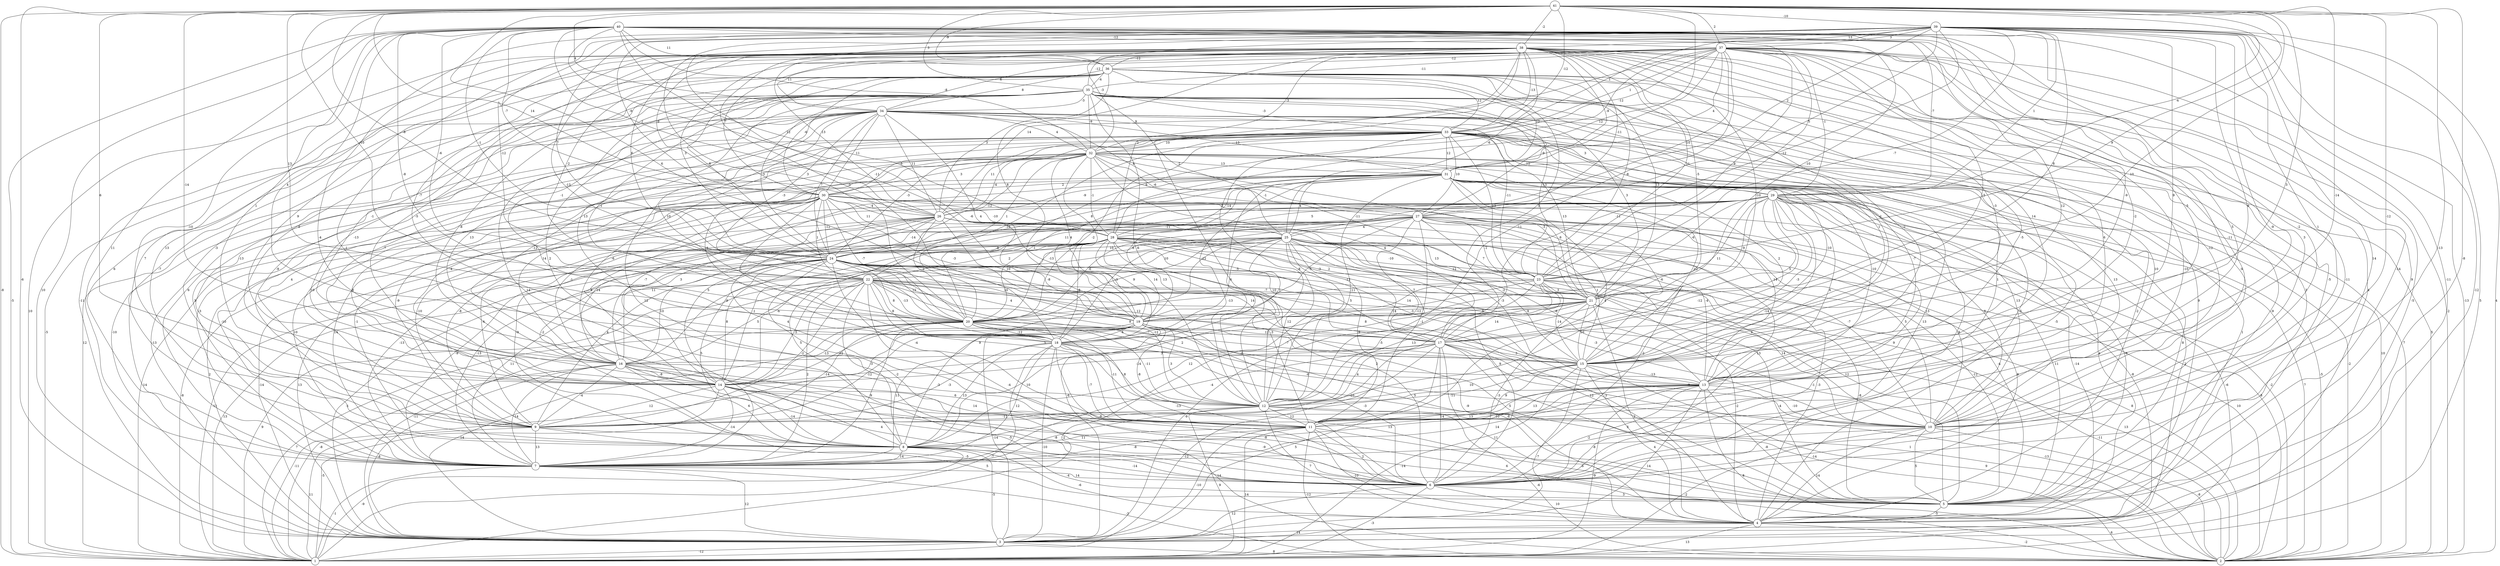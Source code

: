 graph { 
	 fontname="Helvetica,Arial,sans-serif" 
	 node [shape = circle]; 
	 41 -- 1 [label = "-8"];
	 41 -- 3 [label = "-6"];
	 41 -- 5 [label = "-8"];
	 41 -- 6 [label = "-13"];
	 41 -- 10 [label = "-12"];
	 41 -- 13 [label = "-14"];
	 41 -- 14 [label = "6"];
	 41 -- 15 [label = "3"];
	 41 -- 16 [label = "-14"];
	 41 -- 17 [label = "10"];
	 41 -- 19 [label = "6"];
	 41 -- 20 [label = "13"];
	 41 -- 22 [label = "-10"];
	 41 -- 23 [label = "9"];
	 41 -- 24 [label = "-8"];
	 41 -- 26 [label = "14"];
	 41 -- 28 [label = "12"];
	 41 -- 29 [label = "-4"];
	 41 -- 33 [label = "-12"];
	 41 -- 34 [label = "4"];
	 41 -- 35 [label = "3"];
	 41 -- 36 [label = "-9"];
	 41 -- 37 [label = "2"];
	 41 -- 38 [label = "-2"];
	 41 -- 39 [label = "-10"];
	 40 -- 1 [label = "-5"];
	 40 -- 2 [label = "-13"];
	 40 -- 3 [label = "10"];
	 40 -- 4 [label = "-11"];
	 40 -- 5 [label = "-14"];
	 40 -- 7 [label = "11"];
	 40 -- 9 [label = "-10"];
	 40 -- 10 [label = "-2"];
	 40 -- 11 [label = "5"];
	 40 -- 12 [label = "-6"];
	 40 -- 13 [label = "-5"];
	 40 -- 14 [label = "1"];
	 40 -- 15 [label = "-9"];
	 40 -- 18 [label = "4"];
	 40 -- 20 [label = "-8"];
	 40 -- 21 [label = "-10"];
	 40 -- 22 [label = "-6"];
	 40 -- 23 [label = "-12"];
	 40 -- 24 [label = "-1"];
	 40 -- 26 [label = "2"];
	 40 -- 28 [label = "12"];
	 40 -- 29 [label = "-7"];
	 40 -- 30 [label = "-7"];
	 40 -- 32 [label = "-8"];
	 40 -- 36 [label = "11"];
	 40 -- 37 [label = "-12"];
	 39 -- 1 [label = "5"];
	 39 -- 2 [label = "4"];
	 39 -- 3 [label = "-12"];
	 39 -- 4 [label = "-11"];
	 39 -- 6 [label = "14"];
	 39 -- 7 [label = "-1"];
	 39 -- 8 [label = "-4"];
	 39 -- 10 [label = "1"];
	 39 -- 11 [label = "-9"];
	 39 -- 12 [label = "-11"];
	 39 -- 13 [label = "9"];
	 39 -- 15 [label = "9"];
	 39 -- 18 [label = "-5"];
	 39 -- 19 [label = "-11"];
	 39 -- 20 [label = "3"];
	 39 -- 21 [label = "8"];
	 39 -- 22 [label = "-12"];
	 39 -- 23 [label = "-7"];
	 39 -- 24 [label = "7"];
	 39 -- 27 [label = "5"];
	 39 -- 29 [label = "1"];
	 39 -- 30 [label = "-9"];
	 39 -- 31 [label = "2"];
	 39 -- 32 [label = "-3"];
	 39 -- 33 [label = "1"];
	 39 -- 37 [label = "3"];
	 39 -- 38 [label = "13"];
	 38 -- 1 [label = "10"];
	 38 -- 3 [label = "-11"];
	 38 -- 5 [label = "-5"];
	 38 -- 6 [label = "-10"];
	 38 -- 8 [label = "13"];
	 38 -- 10 [label = "-11"];
	 38 -- 11 [label = "6"];
	 38 -- 12 [label = "7"];
	 38 -- 13 [label = "14"];
	 38 -- 14 [label = "9"];
	 38 -- 15 [label = "-3"];
	 38 -- 17 [label = "-10"];
	 38 -- 18 [label = "-7"];
	 38 -- 19 [label = "8"];
	 38 -- 20 [label = "-13"];
	 38 -- 21 [label = "-5"];
	 38 -- 23 [label = "11"];
	 38 -- 24 [label = "6"];
	 38 -- 25 [label = "-6"];
	 38 -- 26 [label = "13"];
	 38 -- 27 [label = "-11"];
	 38 -- 28 [label = "2"];
	 38 -- 30 [label = "-9"];
	 38 -- 31 [label = "-9"];
	 38 -- 32 [label = "-3"];
	 38 -- 33 [label = "-13"];
	 38 -- 34 [label = "11"];
	 38 -- 35 [label = "-12"];
	 38 -- 36 [label = "-12"];
	 37 -- 2 [label = "-2"];
	 37 -- 3 [label = "-5"];
	 37 -- 4 [label = "4"];
	 37 -- 5 [label = "9"];
	 37 -- 6 [label = "-9"];
	 37 -- 7 [label = "7"];
	 37 -- 10 [label = "3"];
	 37 -- 12 [label = "-11"];
	 37 -- 13 [label = "-2"];
	 37 -- 14 [label = "-5"];
	 37 -- 15 [label = "12"];
	 37 -- 17 [label = "-5"];
	 37 -- 18 [label = "-1"];
	 37 -- 20 [label = "6"];
	 37 -- 22 [label = "-2"];
	 37 -- 23 [label = "9"];
	 37 -- 24 [label = "3"];
	 37 -- 25 [label = "-10"];
	 37 -- 26 [label = "14"];
	 37 -- 29 [label = "-1"];
	 37 -- 30 [label = "7"];
	 37 -- 31 [label = "4"];
	 37 -- 32 [label = "-12"];
	 37 -- 33 [label = "1"];
	 37 -- 34 [label = "6"];
	 37 -- 35 [label = "-11"];
	 37 -- 36 [label = "-12"];
	 36 -- 4 [label = "9"];
	 36 -- 5 [label = "3"];
	 36 -- 7 [label = "6"];
	 36 -- 9 [label = "-3"];
	 36 -- 10 [label = "-12"];
	 36 -- 13 [label = "-2"];
	 36 -- 14 [label = "9"];
	 36 -- 15 [label = "-1"];
	 36 -- 16 [label = "-1"];
	 36 -- 17 [label = "5"];
	 36 -- 20 [label = "-1"];
	 36 -- 21 [label = "13"];
	 36 -- 23 [label = "-8"];
	 36 -- 24 [label = "8"];
	 36 -- 26 [label = "3"];
	 36 -- 30 [label = "-6"];
	 36 -- 31 [label = "12"];
	 36 -- 33 [label = "12"];
	 36 -- 34 [label = "8"];
	 36 -- 35 [label = "-4"];
	 35 -- 1 [label = "-5"];
	 35 -- 2 [label = "5"];
	 35 -- 4 [label = "-2"];
	 35 -- 6 [label = "14"];
	 35 -- 8 [label = "-7"];
	 35 -- 9 [label = "-13"];
	 35 -- 11 [label = "2"];
	 35 -- 12 [label = "-6"];
	 35 -- 13 [label = "-5"];
	 35 -- 14 [label = "-13"];
	 35 -- 15 [label = "1"];
	 35 -- 16 [label = "-8"];
	 35 -- 18 [label = "13"];
	 35 -- 20 [label = "-1"];
	 35 -- 21 [label = "3"];
	 35 -- 23 [label = "-13"];
	 35 -- 24 [label = "-3"];
	 35 -- 25 [label = "-2"];
	 35 -- 27 [label = "-9"];
	 35 -- 32 [label = "-9"];
	 35 -- 33 [label = "-3"];
	 35 -- 34 [label = "-3"];
	 34 -- 1 [label = "12"];
	 34 -- 2 [label = "7"];
	 34 -- 3 [label = "-10"];
	 34 -- 4 [label = "-5"];
	 34 -- 5 [label = "-9"];
	 34 -- 6 [label = "12"];
	 34 -- 7 [label = "6"];
	 34 -- 9 [label = "-9"];
	 34 -- 10 [label = "10"];
	 34 -- 14 [label = "-7"];
	 34 -- 16 [label = "13"];
	 34 -- 19 [label = "4"];
	 34 -- 20 [label = "10"];
	 34 -- 22 [label = "-3"];
	 34 -- 23 [label = "-11"];
	 34 -- 24 [label = "7"];
	 34 -- 26 [label = "11"];
	 34 -- 27 [label = "4"];
	 34 -- 29 [label = "3"];
	 34 -- 30 [label = "11"];
	 34 -- 31 [label = "13"];
	 34 -- 32 [label = "4"];
	 34 -- 33 [label = "9"];
	 33 -- 2 [label = "10"];
	 33 -- 3 [label = "-13"];
	 33 -- 4 [label = "1"];
	 33 -- 6 [label = "-5"];
	 33 -- 7 [label = "3"];
	 33 -- 8 [label = "8"];
	 33 -- 9 [label = "4"];
	 33 -- 10 [label = "13"];
	 33 -- 11 [label = "1"];
	 33 -- 12 [label = "-8"];
	 33 -- 13 [label = "-7"];
	 33 -- 14 [label = "-6"];
	 33 -- 15 [label = "-10"];
	 33 -- 16 [label = "-12"];
	 33 -- 18 [label = "-2"];
	 33 -- 20 [label = "-10"];
	 33 -- 21 [label = "13"];
	 33 -- 23 [label = "13"];
	 33 -- 24 [label = "-3"];
	 33 -- 26 [label = "11"];
	 33 -- 27 [label = "10"];
	 33 -- 29 [label = "12"];
	 33 -- 30 [label = "-5"];
	 33 -- 31 [label = "12"];
	 33 -- 32 [label = "10"];
	 32 -- 2 [label = "-2"];
	 32 -- 6 [label = "13"];
	 32 -- 7 [label = "-3"];
	 32 -- 9 [label = "10"];
	 32 -- 12 [label = "13"];
	 32 -- 13 [label = "-10"];
	 32 -- 14 [label = "-4"];
	 32 -- 15 [label = "2"];
	 32 -- 16 [label = "14"];
	 32 -- 17 [label = "4"];
	 32 -- 18 [label = "-4"];
	 32 -- 19 [label = "4"];
	 32 -- 21 [label = "-3"];
	 32 -- 22 [label = "1"];
	 32 -- 23 [label = "-11"];
	 32 -- 24 [label = "-12"];
	 32 -- 26 [label = "-4"];
	 32 -- 27 [label = "-6"];
	 32 -- 28 [label = "-1"];
	 32 -- 30 [label = "3"];
	 32 -- 31 [label = "13"];
	 31 -- 2 [label = "-5"];
	 31 -- 3 [label = "2"];
	 31 -- 4 [label = "4"];
	 31 -- 5 [label = "8"];
	 31 -- 6 [label = "-9"];
	 31 -- 7 [label = "-10"];
	 31 -- 9 [label = "-9"];
	 31 -- 10 [label = "13"];
	 31 -- 11 [label = "4"];
	 31 -- 12 [label = "-11"];
	 31 -- 13 [label = "14"];
	 31 -- 14 [label = "-7"];
	 31 -- 15 [label = "-12"];
	 31 -- 18 [label = "-12"];
	 31 -- 19 [label = "-8"];
	 31 -- 20 [label = "-1"];
	 31 -- 21 [label = "6"];
	 31 -- 24 [label = "8"];
	 31 -- 25 [label = "4"];
	 31 -- 26 [label = "-9"];
	 31 -- 28 [label = "-14"];
	 31 -- 30 [label = "2"];
	 30 -- 1 [label = "-14"];
	 30 -- 2 [label = "-2"];
	 30 -- 3 [label = "2"];
	 30 -- 7 [label = "10"];
	 30 -- 8 [label = "-1"];
	 30 -- 9 [label = "-10"];
	 30 -- 10 [label = "13"];
	 30 -- 14 [label = "8"];
	 30 -- 15 [label = "-6"];
	 30 -- 16 [label = "-1"];
	 30 -- 17 [label = "-3"];
	 30 -- 18 [label = "1"];
	 30 -- 19 [label = "-3"];
	 30 -- 20 [label = "-7"];
	 30 -- 22 [label = "1"];
	 30 -- 24 [label = "-12"];
	 30 -- 25 [label = "-10"];
	 30 -- 26 [label = "-4"];
	 30 -- 28 [label = "11"];
	 29 -- 1 [label = "-6"];
	 29 -- 2 [label = "7"];
	 29 -- 3 [label = "-8"];
	 29 -- 4 [label = "-14"];
	 29 -- 5 [label = "-8"];
	 29 -- 6 [label = "9"];
	 29 -- 7 [label = "14"];
	 29 -- 9 [label = "-8"];
	 29 -- 10 [label = "8"];
	 29 -- 11 [label = "-14"];
	 29 -- 12 [label = "-12"];
	 29 -- 13 [label = "6"];
	 29 -- 14 [label = "5"];
	 29 -- 15 [label = "-3"];
	 29 -- 16 [label = "3"];
	 29 -- 17 [label = "5"];
	 29 -- 19 [label = "11"];
	 29 -- 20 [label = "-13"];
	 29 -- 21 [label = "-9"];
	 29 -- 23 [label = "-6"];
	 29 -- 26 [label = "-3"];
	 29 -- 28 [label = "5"];
	 28 -- 1 [label = "-11"];
	 28 -- 2 [label = "8"];
	 28 -- 5 [label = "12"];
	 28 -- 6 [label = "2"];
	 28 -- 7 [label = "-9"];
	 28 -- 8 [label = "5"];
	 28 -- 10 [label = "6"];
	 28 -- 11 [label = "-3"];
	 28 -- 13 [label = "-3"];
	 28 -- 14 [label = "-1"];
	 28 -- 15 [label = "5"];
	 28 -- 16 [label = "-9"];
	 28 -- 17 [label = "10"];
	 28 -- 18 [label = "-8"];
	 28 -- 19 [label = "14"];
	 28 -- 20 [label = "-8"];
	 28 -- 21 [label = "2"];
	 28 -- 22 [label = "2"];
	 28 -- 23 [label = "-10"];
	 28 -- 24 [label = "-8"];
	 27 -- 2 [label = "8"];
	 27 -- 3 [label = "13"];
	 27 -- 4 [label = "8"];
	 27 -- 5 [label = "11"];
	 27 -- 6 [label = "13"];
	 27 -- 7 [label = "-13"];
	 27 -- 8 [label = "-2"];
	 27 -- 10 [label = "5"];
	 27 -- 11 [label = "-1"];
	 27 -- 12 [label = "-12"];
	 27 -- 13 [label = "-4"];
	 27 -- 15 [label = "1"];
	 27 -- 16 [label = "11"];
	 27 -- 18 [label = "-3"];
	 27 -- 19 [label = "-5"];
	 27 -- 20 [label = "-6"];
	 27 -- 21 [label = "7"];
	 27 -- 23 [label = "-1"];
	 27 -- 24 [label = "11"];
	 27 -- 25 [label = "4"];
	 26 -- 1 [label = "-8"];
	 26 -- 3 [label = "-14"];
	 26 -- 5 [label = "-4"];
	 26 -- 6 [label = "-2"];
	 26 -- 8 [label = "-9"];
	 26 -- 9 [label = "-4"];
	 26 -- 10 [label = "-7"];
	 26 -- 11 [label = "4"];
	 26 -- 15 [label = "-2"];
	 26 -- 16 [label = "14"];
	 26 -- 19 [label = "10"];
	 26 -- 20 [label = "2"];
	 26 -- 24 [label = "-14"];
	 26 -- 25 [label = "-11"];
	 25 -- 2 [label = "10"];
	 25 -- 3 [label = "-6"];
	 25 -- 4 [label = "-3"];
	 25 -- 5 [label = "-12"];
	 25 -- 6 [label = "9"];
	 25 -- 7 [label = "-13"];
	 25 -- 8 [label = "9"];
	 25 -- 9 [label = "4"];
	 25 -- 11 [label = "-9"];
	 25 -- 12 [label = "12"];
	 25 -- 13 [label = "-6"];
	 25 -- 14 [label = "-6"];
	 25 -- 15 [label = "-3"];
	 25 -- 17 [label = "7"];
	 25 -- 18 [label = "1"];
	 25 -- 19 [label = "6"];
	 25 -- 20 [label = "9"];
	 25 -- 21 [label = "12"];
	 25 -- 22 [label = "10"];
	 25 -- 23 [label = "13"];
	 25 -- 24 [label = "10"];
	 24 -- 1 [label = "13"];
	 24 -- 3 [label = "-1"];
	 24 -- 4 [label = "-3"];
	 24 -- 5 [label = "-1"];
	 24 -- 6 [label = "-2"];
	 24 -- 7 [label = "11"];
	 24 -- 8 [label = "5"];
	 24 -- 10 [label = "-3"];
	 24 -- 11 [label = "-4"];
	 24 -- 12 [label = "-12"];
	 24 -- 13 [label = "8"];
	 24 -- 14 [label = "8"];
	 24 -- 16 [label = "10"];
	 24 -- 17 [label = "14"];
	 24 -- 18 [label = "8"];
	 24 -- 19 [label = "10"];
	 24 -- 20 [label = "12"];
	 24 -- 21 [label = "-12"];
	 24 -- 23 [label = "-5"];
	 23 -- 3 [label = "-9"];
	 23 -- 4 [label = "-2"];
	 23 -- 5 [label = "-8"];
	 23 -- 8 [label = "12"];
	 23 -- 10 [label = "14"];
	 23 -- 12 [label = "13"];
	 23 -- 15 [label = "-14"];
	 23 -- 17 [label = "-9"];
	 23 -- 19 [label = "14"];
	 23 -- 20 [label = "-13"];
	 23 -- 21 [label = "3"];
	 22 -- 1 [label = "9"];
	 22 -- 2 [label = "13"];
	 22 -- 3 [label = "-11"];
	 22 -- 4 [label = "-9"];
	 22 -- 5 [label = "12"];
	 22 -- 6 [label = "-4"];
	 22 -- 7 [label = "2"];
	 22 -- 8 [label = "-3"];
	 22 -- 9 [label = "-2"];
	 22 -- 12 [label = "5"];
	 22 -- 13 [label = "-7"];
	 22 -- 14 [label = "-5"];
	 22 -- 15 [label = "9"];
	 22 -- 16 [label = "5"];
	 22 -- 17 [label = "12"];
	 22 -- 18 [label = "8"];
	 22 -- 19 [label = "4"];
	 22 -- 20 [label = "-13"];
	 22 -- 21 [label = "-7"];
	 21 -- 1 [label = "-2"];
	 21 -- 2 [label = "-11"];
	 21 -- 4 [label = "2"];
	 21 -- 5 [label = "-4"];
	 21 -- 6 [label = "-3"];
	 21 -- 7 [label = "-4"];
	 21 -- 14 [label = "2"];
	 21 -- 15 [label = "10"];
	 21 -- 17 [label = "14"];
	 21 -- 19 [label = "5"];
	 21 -- 20 [label = "-14"];
	 20 -- 1 [label = "7"];
	 20 -- 2 [label = "1"];
	 20 -- 3 [label = "14"];
	 20 -- 6 [label = "-13"];
	 20 -- 7 [label = "9"];
	 20 -- 9 [label = "-14"];
	 20 -- 10 [label = "-6"];
	 20 -- 11 [label = "-11"];
	 20 -- 12 [label = "-11"];
	 20 -- 14 [label = "-13"];
	 20 -- 15 [label = "-7"];
	 20 -- 18 [label = "-12"];
	 19 -- 1 [label = "-8"];
	 19 -- 3 [label = "-14"];
	 19 -- 5 [label = "-6"];
	 19 -- 6 [label = "-3"];
	 19 -- 7 [label = "11"];
	 19 -- 8 [label = "10"];
	 19 -- 9 [label = "-12"];
	 19 -- 11 [label = "-8"];
	 19 -- 12 [label = "3"];
	 19 -- 14 [label = "12"];
	 19 -- 15 [label = "-5"];
	 19 -- 17 [label = "12"];
	 19 -- 18 [label = "-4"];
	 18 -- 1 [label = "-7"];
	 18 -- 2 [label = "-14"];
	 18 -- 3 [label = "-10"];
	 18 -- 5 [label = "13"];
	 18 -- 6 [label = "-8"];
	 18 -- 7 [label = "12"];
	 18 -- 8 [label = "13"];
	 18 -- 9 [label = "-3"];
	 18 -- 11 [label = "-7"];
	 18 -- 12 [label = "8"];
	 18 -- 15 [label = "-4"];
	 17 -- 1 [label = "-12"];
	 17 -- 2 [label = "-13"];
	 17 -- 3 [label = "5"];
	 17 -- 4 [label = "11"];
	 17 -- 5 [label = "3"];
	 17 -- 6 [label = "14"];
	 17 -- 8 [label = "-10"];
	 17 -- 10 [label = "-9"];
	 17 -- 12 [label = "4"];
	 17 -- 14 [label = "-14"];
	 17 -- 15 [label = "3"];
	 17 -- 16 [label = "3"];
	 16 -- 1 [label = "-11"];
	 16 -- 2 [label = "6"];
	 16 -- 3 [label = "-8"];
	 16 -- 5 [label = "-8"];
	 16 -- 6 [label = "4"];
	 16 -- 7 [label = "-14"];
	 16 -- 8 [label = "6"];
	 16 -- 9 [label = "-4"];
	 16 -- 11 [label = "6"];
	 16 -- 12 [label = "-3"];
	 16 -- 14 [label = "-8"];
	 15 -- 1 [label = "-14"];
	 15 -- 2 [label = "9"];
	 15 -- 3 [label = "-7"];
	 15 -- 4 [label = "4"];
	 15 -- 9 [label = "-11"];
	 15 -- 11 [label = "9"];
	 15 -- 12 [label = "10"];
	 15 -- 13 [label = "-13"];
	 14 -- 1 [label = "-5"];
	 14 -- 2 [label = "14"];
	 14 -- 5 [label = "-9"];
	 14 -- 6 [label = "-5"];
	 14 -- 7 [label = "-14"];
	 14 -- 8 [label = "-14"];
	 14 -- 9 [label = "12"];
	 14 -- 11 [label = "14"];
	 13 -- 1 [label = "-9"];
	 13 -- 2 [label = "8"];
	 13 -- 3 [label = "14"];
	 13 -- 5 [label = "-8"];
	 13 -- 6 [label = "-2"];
	 13 -- 7 [label = "14"];
	 13 -- 8 [label = "-10"];
	 13 -- 9 [label = "5"];
	 13 -- 10 [label = "-10"];
	 13 -- 11 [label = "13"];
	 13 -- 12 [label = "5"];
	 12 -- 1 [label = "9"];
	 12 -- 2 [label = "-6"];
	 12 -- 4 [label = "7"];
	 12 -- 7 [label = "-8"];
	 12 -- 9 [label = "-11"];
	 12 -- 10 [label = "13"];
	 12 -- 11 [label = "12"];
	 11 -- 1 [label = "14"];
	 11 -- 2 [label = "-12"];
	 11 -- 3 [label = "-10"];
	 11 -- 4 [label = "-10"];
	 11 -- 5 [label = "-6"];
	 11 -- 6 [label = "2"];
	 11 -- 7 [label = "-8"];
	 11 -- 8 [label = "11"];
	 10 -- 1 [label = "-2"];
	 10 -- 2 [label = "-8"];
	 10 -- 4 [label = "14"];
	 10 -- 5 [label = "5"];
	 10 -- 7 [label = "-8"];
	 9 -- 1 [label = "11"];
	 9 -- 5 [label = "5"];
	 9 -- 6 [label = "-5"];
	 9 -- 7 [label = "13"];
	 8 -- 1 [label = "-9"];
	 8 -- 3 [label = "-5"];
	 8 -- 4 [label = "-6"];
	 8 -- 5 [label = "-4"];
	 8 -- 6 [label = "-14"];
	 8 -- 7 [label = "14"];
	 7 -- 1 [label = "-1"];
	 7 -- 2 [label = "-2"];
	 7 -- 3 [label = "12"];
	 7 -- 6 [label = "14"];
	 6 -- 1 [label = "-3"];
	 6 -- 3 [label = "12"];
	 6 -- 4 [label = "10"];
	 6 -- 5 [label = "3"];
	 5 -- 2 [label = "6"];
	 5 -- 4 [label = "-5"];
	 4 -- 1 [label = "13"];
	 4 -- 2 [label = "-2"];
	 4 -- 3 [label = "14"];
	 3 -- 1 [label = "-12"];
	 3 -- 2 [label = "8"];
	 1;
	 2;
	 3;
	 4;
	 5;
	 6;
	 7;
	 8;
	 9;
	 10;
	 11;
	 12;
	 13;
	 14;
	 15;
	 16;
	 17;
	 18;
	 19;
	 20;
	 21;
	 22;
	 23;
	 24;
	 25;
	 26;
	 27;
	 28;
	 29;
	 30;
	 31;
	 32;
	 33;
	 34;
	 35;
	 36;
	 37;
	 38;
	 39;
	 40;
	 41;
}
